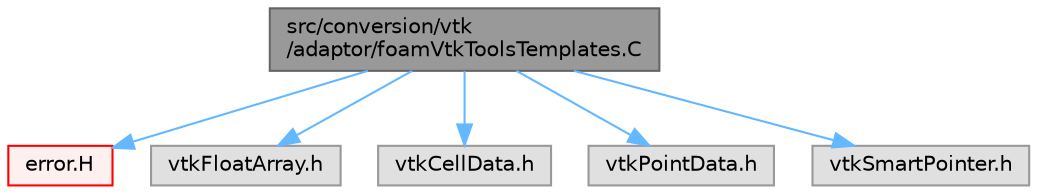digraph "src/conversion/vtk/adaptor/foamVtkToolsTemplates.C"
{
 // LATEX_PDF_SIZE
  bgcolor="transparent";
  edge [fontname=Helvetica,fontsize=10,labelfontname=Helvetica,labelfontsize=10];
  node [fontname=Helvetica,fontsize=10,shape=box,height=0.2,width=0.4];
  Node1 [id="Node000001",label="src/conversion/vtk\l/adaptor/foamVtkToolsTemplates.C",height=0.2,width=0.4,color="gray40", fillcolor="grey60", style="filled", fontcolor="black",tooltip=" "];
  Node1 -> Node2 [id="edge1_Node000001_Node000002",color="steelblue1",style="solid",tooltip=" "];
  Node2 [id="Node000002",label="error.H",height=0.2,width=0.4,color="red", fillcolor="#FFF0F0", style="filled",URL="$error_8H.html",tooltip=" "];
  Node1 -> Node69 [id="edge2_Node000001_Node000069",color="steelblue1",style="solid",tooltip=" "];
  Node69 [id="Node000069",label="vtkFloatArray.h",height=0.2,width=0.4,color="grey60", fillcolor="#E0E0E0", style="filled",tooltip=" "];
  Node1 -> Node70 [id="edge3_Node000001_Node000070",color="steelblue1",style="solid",tooltip=" "];
  Node70 [id="Node000070",label="vtkCellData.h",height=0.2,width=0.4,color="grey60", fillcolor="#E0E0E0", style="filled",tooltip=" "];
  Node1 -> Node71 [id="edge4_Node000001_Node000071",color="steelblue1",style="solid",tooltip=" "];
  Node71 [id="Node000071",label="vtkPointData.h",height=0.2,width=0.4,color="grey60", fillcolor="#E0E0E0", style="filled",tooltip=" "];
  Node1 -> Node72 [id="edge5_Node000001_Node000072",color="steelblue1",style="solid",tooltip=" "];
  Node72 [id="Node000072",label="vtkSmartPointer.h",height=0.2,width=0.4,color="grey60", fillcolor="#E0E0E0", style="filled",tooltip=" "];
}
